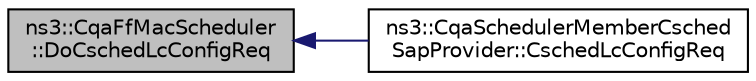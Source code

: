digraph "ns3::CqaFfMacScheduler::DoCschedLcConfigReq"
{
  edge [fontname="Helvetica",fontsize="10",labelfontname="Helvetica",labelfontsize="10"];
  node [fontname="Helvetica",fontsize="10",shape=record];
  rankdir="LR";
  Node1 [label="ns3::CqaFfMacScheduler\l::DoCschedLcConfigReq",height=0.2,width=0.4,color="black", fillcolor="grey75", style="filled", fontcolor="black"];
  Node1 -> Node2 [dir="back",color="midnightblue",fontsize="10",style="solid"];
  Node2 [label="ns3::CqaSchedulerMemberCsched\lSapProvider::CschedLcConfigReq",height=0.2,width=0.4,color="black", fillcolor="white", style="filled",URL="$d5/dfb/classns3_1_1CqaSchedulerMemberCschedSapProvider.html#a834235aed1bdb5d2c1386c815b0f5715"];
}
